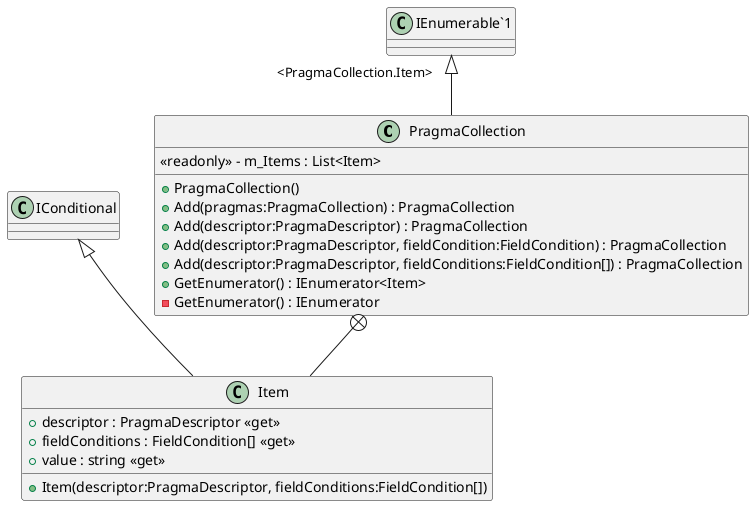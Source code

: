 @startuml
class PragmaCollection {
    <<readonly>> - m_Items : List<Item>
    + PragmaCollection()
    + Add(pragmas:PragmaCollection) : PragmaCollection
    + Add(descriptor:PragmaDescriptor) : PragmaCollection
    + Add(descriptor:PragmaDescriptor, fieldCondition:FieldCondition) : PragmaCollection
    + Add(descriptor:PragmaDescriptor, fieldConditions:FieldCondition[]) : PragmaCollection
    + GetEnumerator() : IEnumerator<Item>
    - GetEnumerator() : IEnumerator
}
class Item {
    + descriptor : PragmaDescriptor <<get>>
    + fieldConditions : FieldCondition[] <<get>>
    + value : string <<get>>
    + Item(descriptor:PragmaDescriptor, fieldConditions:FieldCondition[])
}
"IEnumerable`1" "<PragmaCollection.Item>" <|-- PragmaCollection
PragmaCollection +-- Item
IConditional <|-- Item
@enduml

